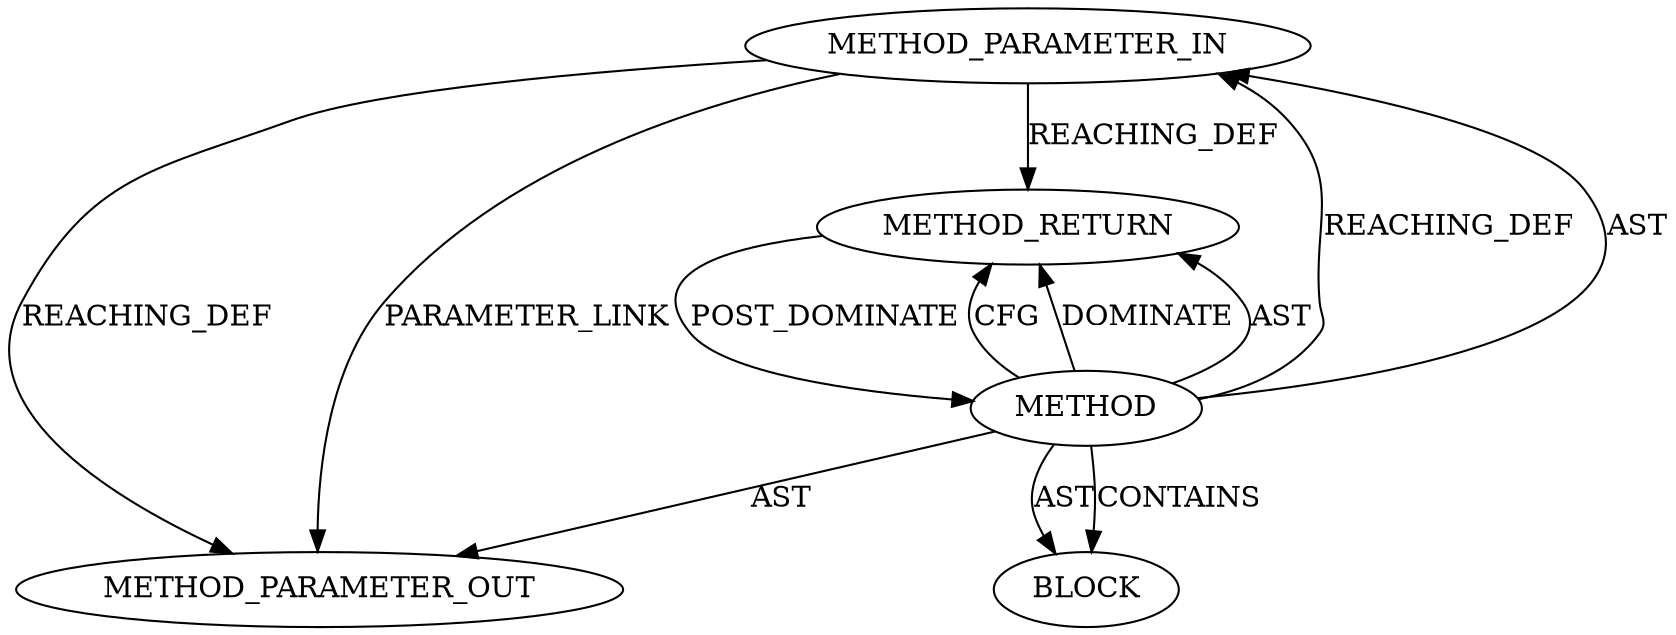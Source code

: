digraph {
  13442 [label=METHOD_PARAMETER_OUT ORDER=1 CODE="p1" IS_VARIADIC=false TYPE_FULL_NAME="ANY" EVALUATION_STRATEGY="BY_VALUE" INDEX=1 NAME="p1"]
  12382 [label=BLOCK ORDER=1 ARGUMENT_INDEX=1 CODE="<empty>" TYPE_FULL_NAME="ANY"]
  12383 [label=METHOD_RETURN ORDER=2 CODE="RET" TYPE_FULL_NAME="ANY" EVALUATION_STRATEGY="BY_VALUE"]
  12381 [label=METHOD_PARAMETER_IN ORDER=1 CODE="p1" IS_VARIADIC=false TYPE_FULL_NAME="ANY" EVALUATION_STRATEGY="BY_VALUE" INDEX=1 NAME="p1"]
  12380 [label=METHOD AST_PARENT_TYPE="NAMESPACE_BLOCK" AST_PARENT_FULL_NAME="<global>" ORDER=0 CODE="<empty>" FULL_NAME="memalloc_noio_restore" IS_EXTERNAL=true FILENAME="<empty>" SIGNATURE="" NAME="memalloc_noio_restore"]
  12380 -> 12381 [label=REACHING_DEF VARIABLE=""]
  12380 -> 12383 [label=CFG ]
  12380 -> 12381 [label=AST ]
  12380 -> 12383 [label=DOMINATE ]
  12380 -> 12383 [label=AST ]
  12381 -> 13442 [label=REACHING_DEF VARIABLE="p1"]
  12380 -> 12382 [label=AST ]
  12380 -> 13442 [label=AST ]
  12383 -> 12380 [label=POST_DOMINATE ]
  12380 -> 12382 [label=CONTAINS ]
  12381 -> 13442 [label=PARAMETER_LINK ]
  12381 -> 12383 [label=REACHING_DEF VARIABLE="p1"]
}
